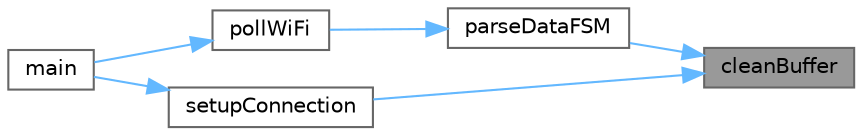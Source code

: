 digraph "cleanBuffer"
{
 // LATEX_PDF_SIZE
  bgcolor="transparent";
  edge [fontname=Helvetica,fontsize=10,labelfontname=Helvetica,labelfontsize=10];
  node [fontname=Helvetica,fontsize=10,shape=box,height=0.2,width=0.4];
  rankdir="RL";
  Node1 [id="Node000001",label="cleanBuffer",height=0.2,width=0.4,color="gray40", fillcolor="grey60", style="filled", fontcolor="black",tooltip="Clears the buffer by initializing all characters to '0'."];
  Node1 -> Node2 [id="edge1_Node000001_Node000002",dir="back",color="steelblue1",style="solid",tooltip=" "];
  Node2 [id="Node000002",label="parseDataFSM",height=0.2,width=0.4,color="grey40", fillcolor="white", style="filled",URL="$_w_i_f_i_8c.html#a9d5a07c32323d6699ef48f2ec287fee5",tooltip="Parses the received data using a finite state machine."];
  Node2 -> Node3 [id="edge2_Node000002_Node000003",dir="back",color="steelblue1",style="solid",tooltip=" "];
  Node3 [id="Node000003",label="pollWiFi",height=0.2,width=0.4,color="grey40", fillcolor="white", style="filled",URL="$_w_i_f_i_8c.html#aa5c06ea76cb3e897ec04b891ebe03567",tooltip="Polls the WiFi module for new data or status."];
  Node3 -> Node4 [id="edge3_Node000003_Node000004",dir="back",color="steelblue1",style="solid",tooltip=" "];
  Node4 [id="Node000004",label="main",height=0.2,width=0.4,color="grey40", fillcolor="white", style="filled",URL="$main_8c.html#a840291bc02cba5474a4cb46a9b9566fe",tooltip="Main application function."];
  Node1 -> Node5 [id="edge4_Node000001_Node000005",dir="back",color="steelblue1",style="solid",tooltip=" "];
  Node5 [id="Node000005",label="setupConnection",height=0.2,width=0.4,color="grey40", fillcolor="white", style="filled",URL="$_w_i_f_i_8c.html#a05e6bca081b1306e1a0e51fc267e297b",tooltip="Performs initial setup for WiFi connection."];
  Node5 -> Node4 [id="edge5_Node000005_Node000004",dir="back",color="steelblue1",style="solid",tooltip=" "];
}
